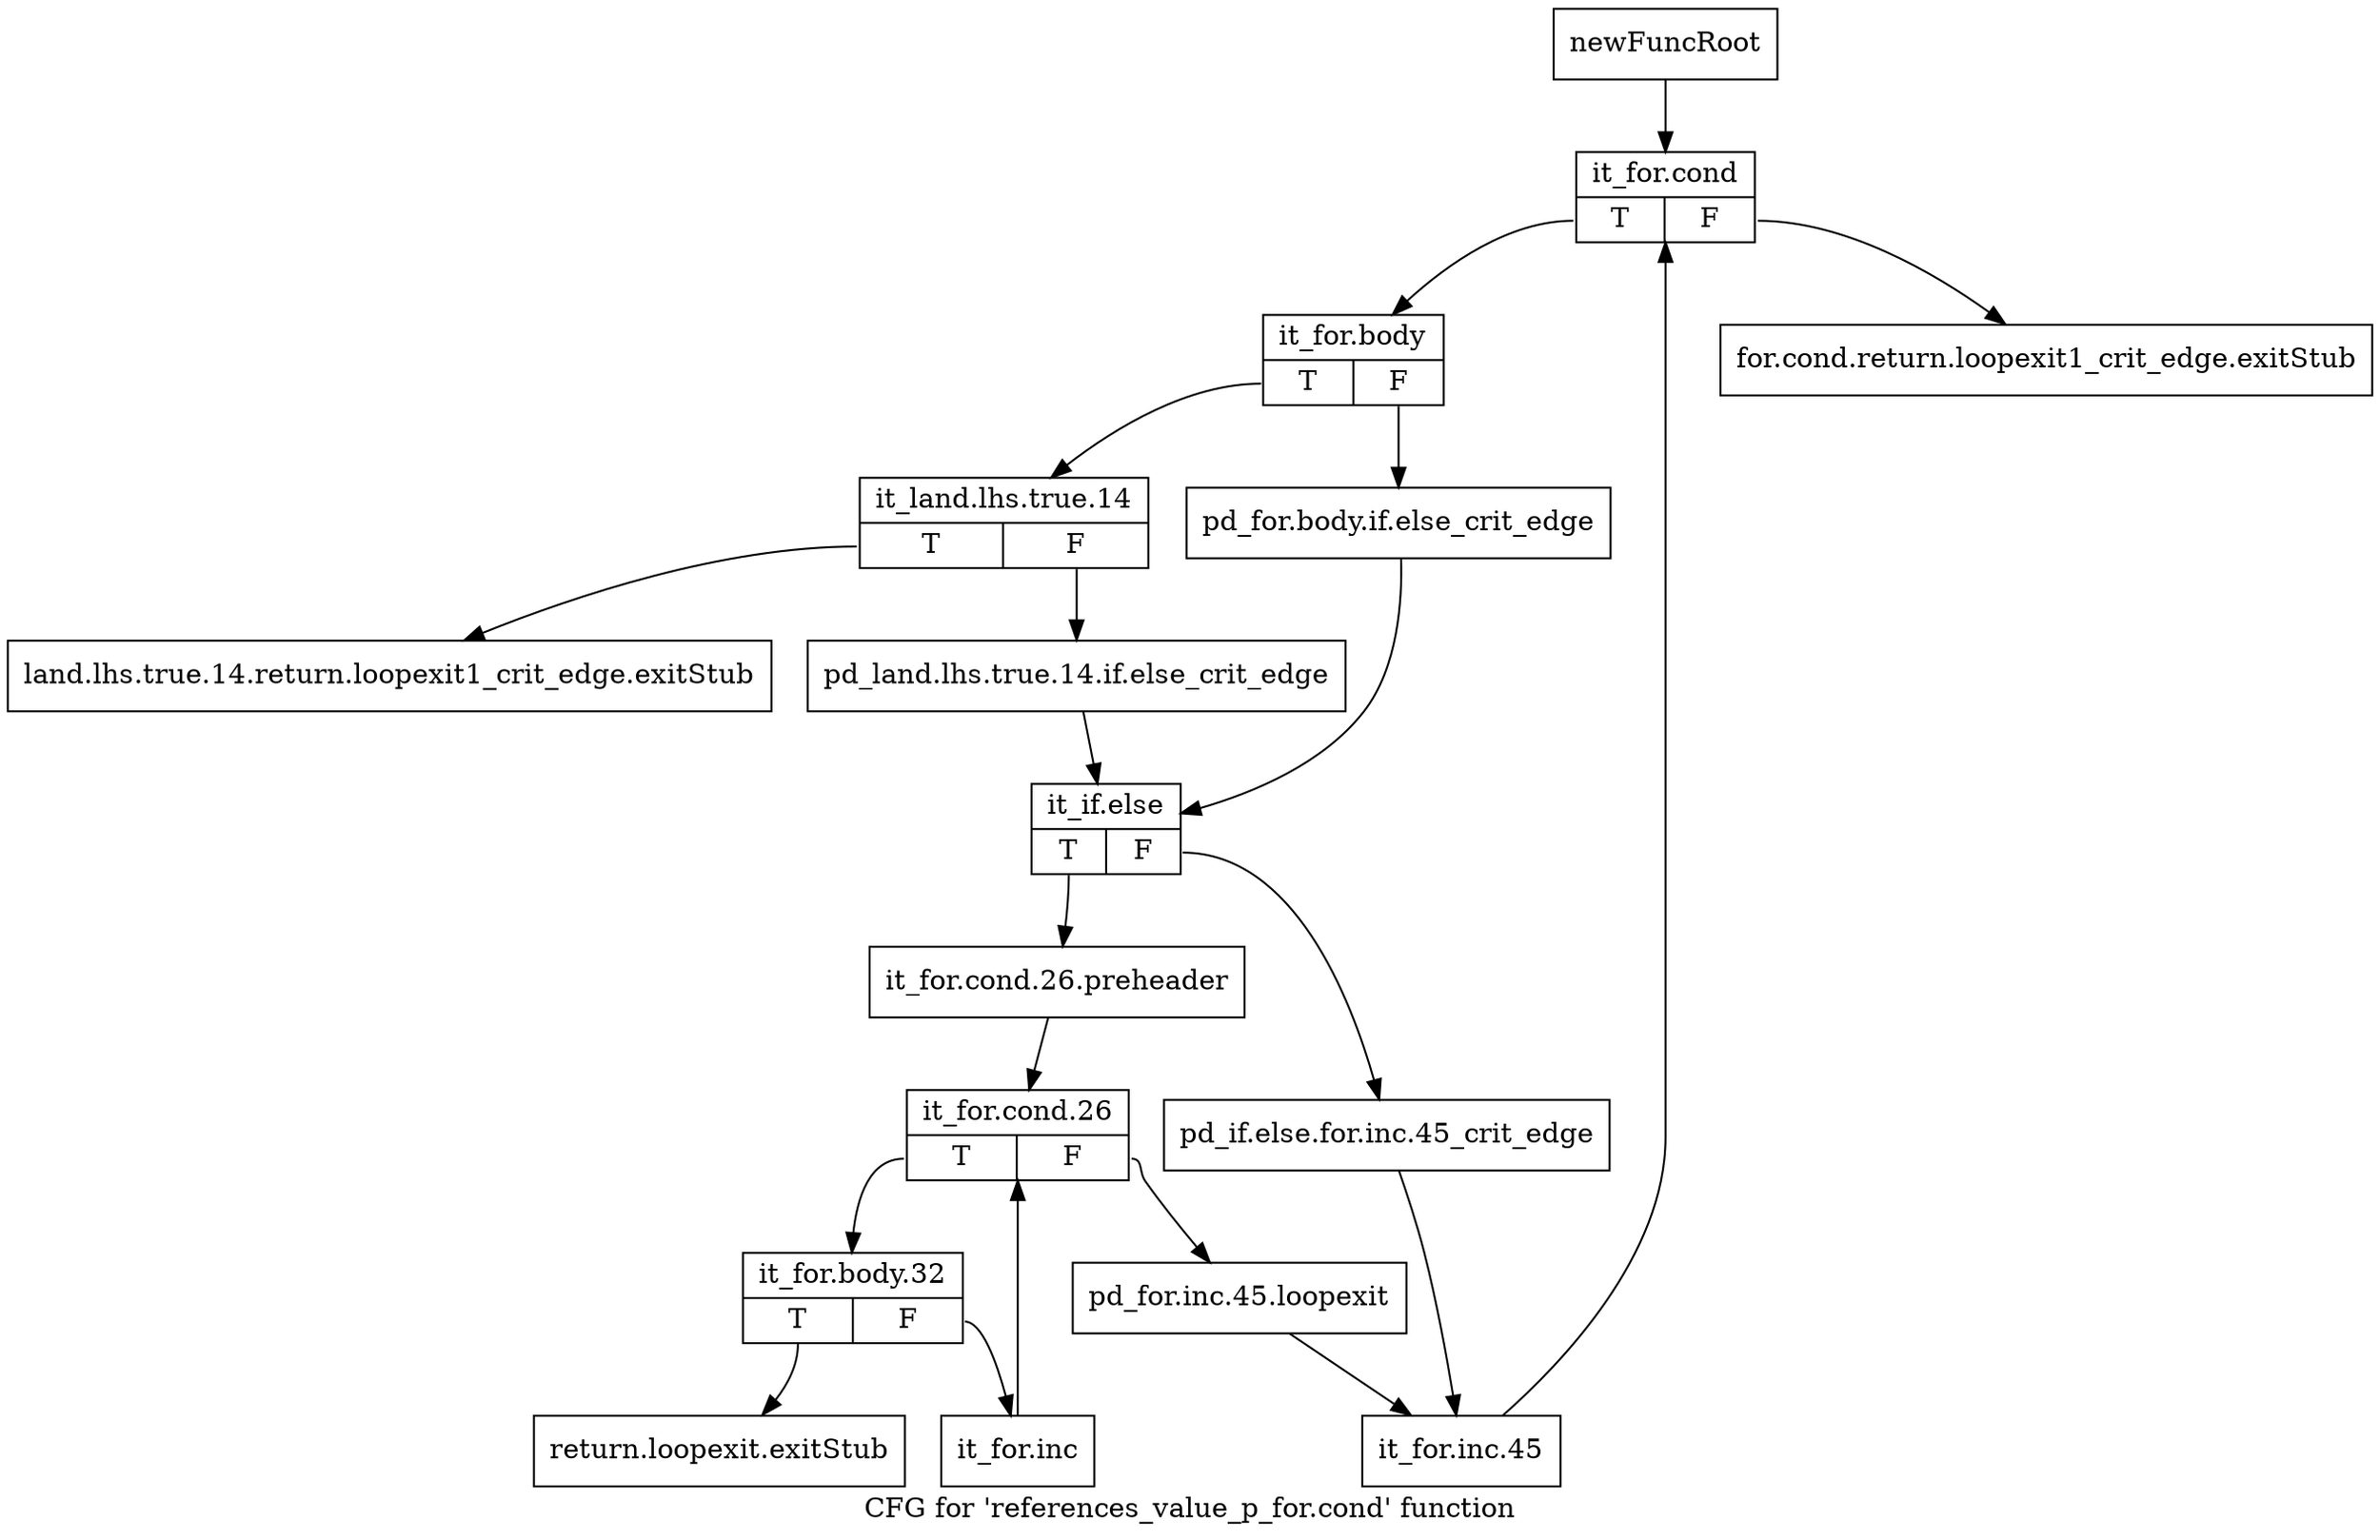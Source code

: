 digraph "CFG for 'references_value_p_for.cond' function" {
	label="CFG for 'references_value_p_for.cond' function";

	Node0xa9d6760 [shape=record,label="{newFuncRoot}"];
	Node0xa9d6760 -> Node0xa9d68a0;
	Node0xa9d67b0 [shape=record,label="{for.cond.return.loopexit1_crit_edge.exitStub}"];
	Node0xa9d6800 [shape=record,label="{land.lhs.true.14.return.loopexit1_crit_edge.exitStub}"];
	Node0xa9d6850 [shape=record,label="{return.loopexit.exitStub}"];
	Node0xa9d68a0 [shape=record,label="{it_for.cond|{<s0>T|<s1>F}}"];
	Node0xa9d68a0:s0 -> Node0xa9d68f0;
	Node0xa9d68a0:s1 -> Node0xa9d67b0;
	Node0xa9d68f0 [shape=record,label="{it_for.body|{<s0>T|<s1>F}}"];
	Node0xa9d68f0:s0 -> Node0xa9ead50;
	Node0xa9d68f0:s1 -> Node0xa9ead00;
	Node0xa9ead00 [shape=record,label="{pd_for.body.if.else_crit_edge}"];
	Node0xa9ead00 -> Node0xa9eadf0;
	Node0xa9ead50 [shape=record,label="{it_land.lhs.true.14|{<s0>T|<s1>F}}"];
	Node0xa9ead50:s0 -> Node0xa9d6800;
	Node0xa9ead50:s1 -> Node0xa9eada0;
	Node0xa9eada0 [shape=record,label="{pd_land.lhs.true.14.if.else_crit_edge}"];
	Node0xa9eada0 -> Node0xa9eadf0;
	Node0xa9eadf0 [shape=record,label="{it_if.else|{<s0>T|<s1>F}}"];
	Node0xa9eadf0:s0 -> Node0xa9eae90;
	Node0xa9eadf0:s1 -> Node0xa9eae40;
	Node0xa9eae40 [shape=record,label="{pd_if.else.for.inc.45_crit_edge}"];
	Node0xa9eae40 -> Node0xa9eaf80;
	Node0xa9eae90 [shape=record,label="{it_for.cond.26.preheader}"];
	Node0xa9eae90 -> Node0xa9eaee0;
	Node0xa9eaee0 [shape=record,label="{it_for.cond.26|{<s0>T|<s1>F}}"];
	Node0xa9eaee0:s0 -> Node0xa9eafd0;
	Node0xa9eaee0:s1 -> Node0xa9eaf30;
	Node0xa9eaf30 [shape=record,label="{pd_for.inc.45.loopexit}"];
	Node0xa9eaf30 -> Node0xa9eaf80;
	Node0xa9eaf80 [shape=record,label="{it_for.inc.45}"];
	Node0xa9eaf80 -> Node0xa9d68a0;
	Node0xa9eafd0 [shape=record,label="{it_for.body.32|{<s0>T|<s1>F}}"];
	Node0xa9eafd0:s0 -> Node0xa9d6850;
	Node0xa9eafd0:s1 -> Node0xa9eb020;
	Node0xa9eb020 [shape=record,label="{it_for.inc}"];
	Node0xa9eb020 -> Node0xa9eaee0;
}
